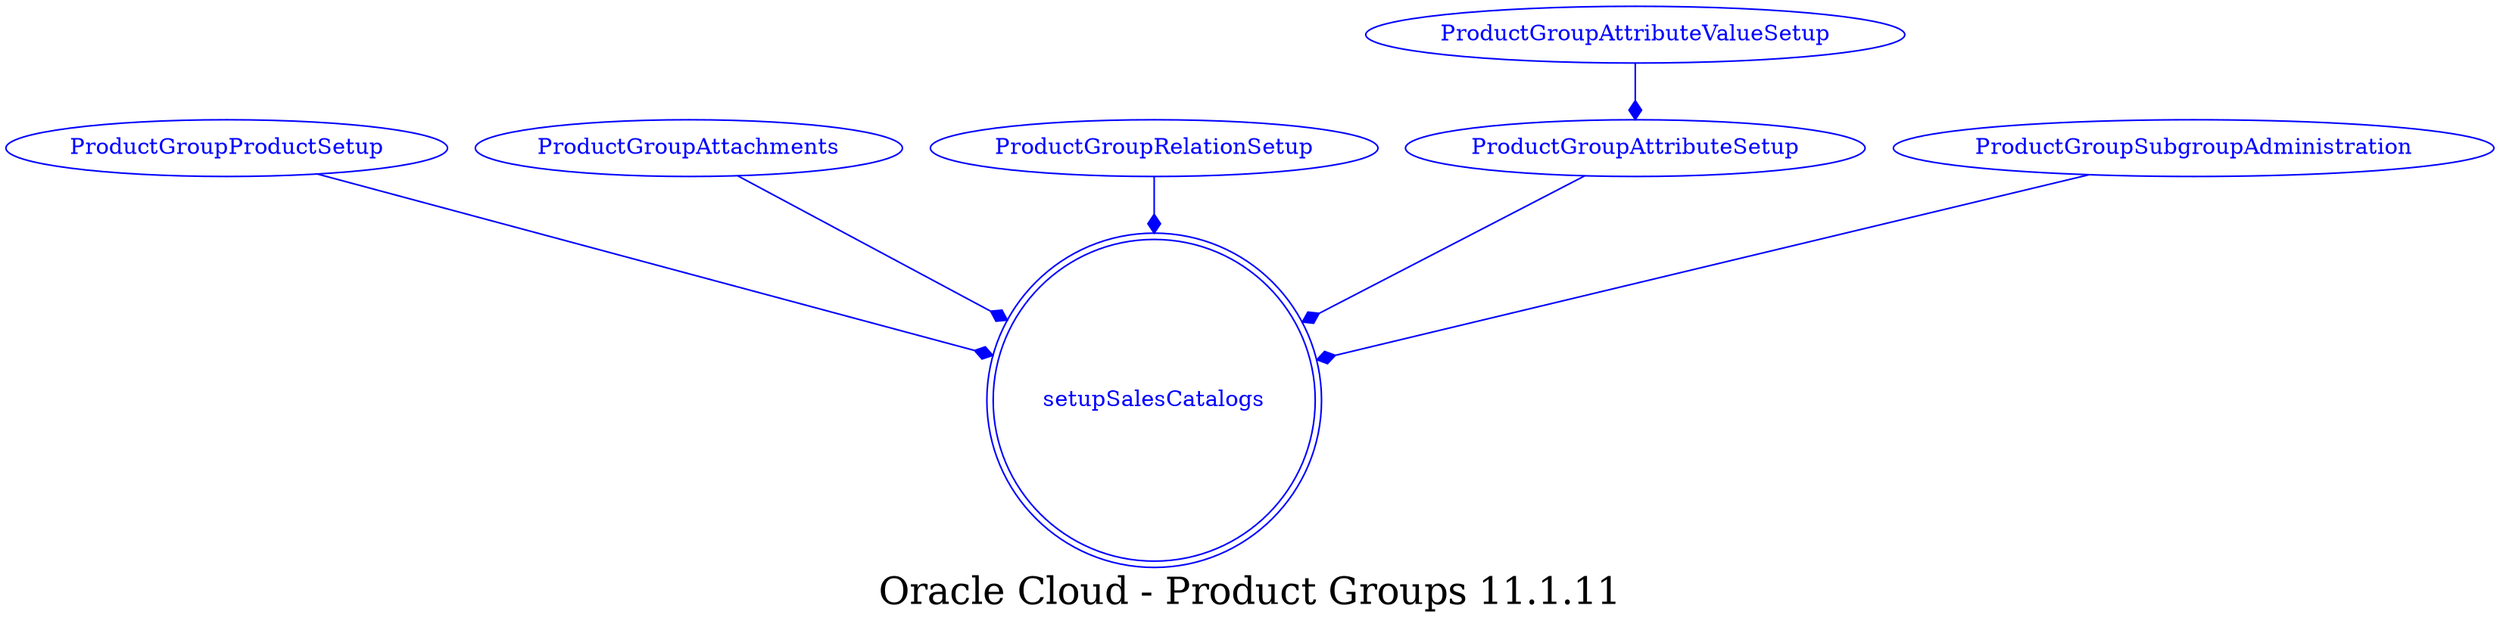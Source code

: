 digraph LexiconGraph {
graph[label="Oracle Cloud - Product Groups 11.1.11", fontsize=24]
splines=true
"setupSalesCatalogs" [color=blue, fontcolor=blue, shape=doublecircle]
"ProductGroupProductSetup" -> "setupSalesCatalogs" [color=blue, fontcolor=blue, arrowhead=diamond, arrowtail=none]
"ProductGroupProductSetup" [color=blue, fontcolor=blue, shape=ellipse]
"ProductGroupAttachments" -> "setupSalesCatalogs" [color=blue, fontcolor=blue, arrowhead=diamond, arrowtail=none]
"ProductGroupAttachments" [color=blue, fontcolor=blue, shape=ellipse]
"ProductGroupRelationSetup" -> "setupSalesCatalogs" [color=blue, fontcolor=blue, arrowhead=diamond, arrowtail=none]
"ProductGroupRelationSetup" [color=blue, fontcolor=blue, shape=ellipse]
"ProductGroupAttributeSetup" -> "setupSalesCatalogs" [color=blue, fontcolor=blue, arrowhead=diamond, arrowtail=none]
"ProductGroupAttributeSetup" [color=blue, fontcolor=blue, shape=ellipse]
"ProductGroupAttributeValueSetup" -> "ProductGroupAttributeSetup" [color=blue, fontcolor=blue, arrowhead=diamond, arrowtail=none]
"ProductGroupAttributeValueSetup" [color=blue, fontcolor=blue, shape=ellipse]
"ProductGroupSubgroupAdministration" -> "setupSalesCatalogs" [color=blue, fontcolor=blue, arrowhead=diamond, arrowtail=none]
"ProductGroupSubgroupAdministration" [color=blue, fontcolor=blue, shape=ellipse]
}
